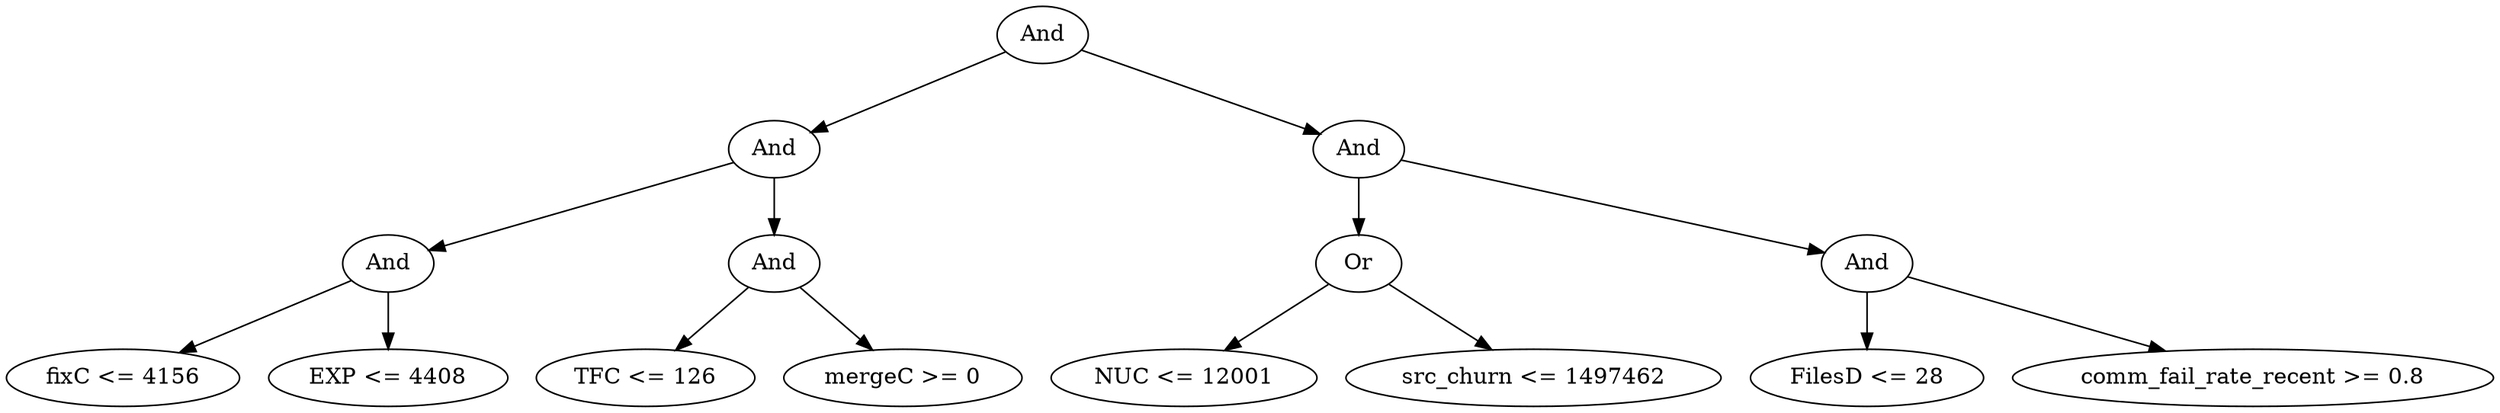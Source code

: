digraph G {
	graph [bb="0,0,1280.7,252",
		dpi=78
	];
	node [label="\N"];
	1	 [height=0.5,
		label=And,
		pos="540.79,234",
		width=0.75];
	2	 [height=0.5,
		label=And,
		pos="401.79,162",
		width=0.75];
	1 -> 2	 [pos="e,422.75,173.55 519.98,222.52 496.65,210.77 458.59,191.6 431.98,178.2"];
	3	 [height=0.5,
		label=And,
		pos="702.79,162",
		width=0.75];
	1 -> 3	 [pos="e,680.62,172.58 562.98,223.41 591.02,211.3 639.45,190.37 671.3,176.61"];
	4	 [height=0.5,
		label=And,
		pos="198.79,90",
		width=0.75];
	2 -> 4	 [pos="e,222.33,99.115 378.11,152.83 341.97,140.37 272.95,116.57 231.88,102.41"];
	5	 [height=0.5,
		label=And,
		pos="401.79,90",
		width=0.75];
	2 -> 5	 [pos="e,401.79,108.1 401.79,143.7 401.79,135.98 401.79,126.71 401.79,118.11"];
	8	 [height=0.5,
		label="fixC <= 4156",
		pos="59.795,18",
		width=1.661];
	4 -> 8	 [pos="e,89.248,33.833 177.98,78.52 157.01,67.956 124.14,51.403 98.381,38.432"];
	9	 [height=0.5,
		label="EXP <= 4408",
		pos="198.79,18",
		width=1.6971];
	4 -> 9	 [pos="e,198.79,36.104 198.79,71.697 198.79,63.983 198.79,54.712 198.79,46.112"];
	10	 [height=0.5,
		label="TFC <= 126",
		pos="334.79,18",
		width=1.5887];
	5 -> 10	 [pos="e,350.54,35.448 387.91,74.496 379.15,65.344 367.63,53.306 357.56,42.781"];
	11	 [height=0.5,
		label="mergeC >= 0",
		pos="468.79,18",
		width=1.6429];
	5 -> 11	 [pos="e,453.05,35.448 415.68,74.496 424.44,65.344 435.96,53.306 446.03,42.781"];
	6	 [height=0.5,
		label=Or,
		pos="702.79,90",
		width=0.75];
	3 -> 6	 [pos="e,702.79,108.1 702.79,143.7 702.79,135.98 702.79,126.71 702.79,118.11"];
	7	 [height=0.5,
		label=And,
		pos="962.79,90",
		width=0.75];
	3 -> 7	 [pos="e,937.94,97.692 727.72,154.29 774.41,141.72 875.1,114.61 928.28,100.29"];
	12	 [height=0.5,
		label="NUC <= 12001",
		pos="613.79,18",
		width=1.8776];
	6 -> 12	 [pos="e,634.53,35.311 686.05,75.834 673.85,66.233 657,52.982 642.64,41.691"];
	13	 [height=0.5,
		label="src_churn <= 1497462",
		pos="792.79,18",
		width=2.5998];
	6 -> 13	 [pos="e,771.49,35.567 719.72,75.834 731.98,66.299 748.87,53.165 763.32,41.925"];
	14	 [height=0.5,
		label="FilesD <= 28",
		pos="962.79,18",
		width=1.6249];
	7 -> 14	 [pos="e,962.79,36.104 962.79,71.697 962.79,63.983 962.79,54.712 962.79,46.112"];
	15	 [height=0.5,
		label="comm_fail_rate_recent >= 0.8",
		pos="1159.8,18",
		width=3.358];
	7 -> 15	 [pos="e,1115.2,34.852 986.17,80.695 1015.4,70.312 1066.3,52.212 1105.5,38.293"];
}
